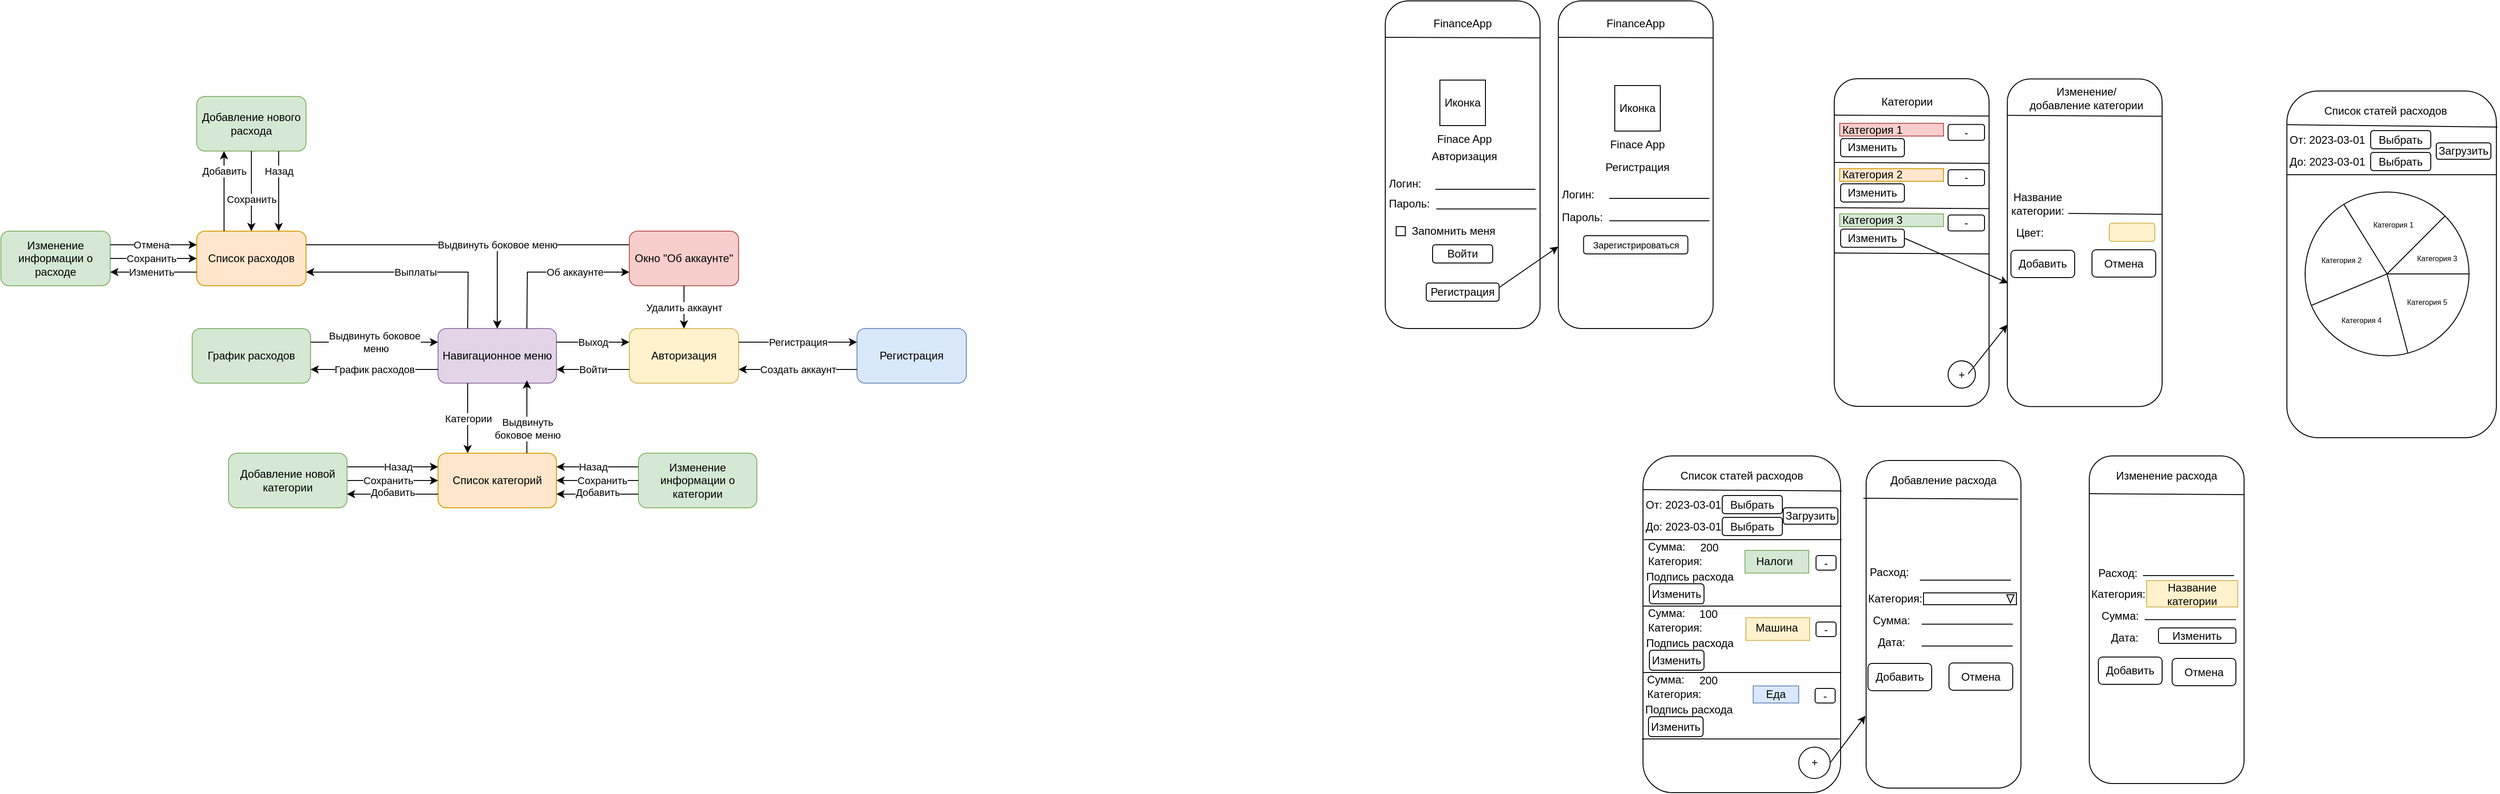 <mxfile version="21.0.6" type="device"><diagram name="Страница 1" id="N5bdf9bOgJ2A8Zkyyaok"><mxGraphModel dx="3960" dy="1127" grid="0" gridSize="10" guides="0" tooltips="1" connect="1" arrows="0" fold="1" page="0" pageScale="1" pageWidth="827" pageHeight="1169" math="0" shadow="0"><root><mxCell id="0"/><mxCell id="1" parent="0"/><mxCell id="ZaB7efcF3cq0IBLmpgs6-40" value="" style="endArrow=classic;html=1;rounded=0;exitX=0;exitY=0.25;exitDx=0;exitDy=0;entryX=0.5;entryY=0;entryDx=0;entryDy=0;" edge="1" parent="1" source="ZaB7efcF3cq0IBLmpgs6-37" target="ZaB7efcF3cq0IBLmpgs6-6"><mxGeometry x="-0.404" y="-1" width="50" height="50" relative="1" as="geometry"><mxPoint x="-1355" y="318" as="sourcePoint"/><mxPoint x="-1145" y="410" as="targetPoint"/><Array as="points"><mxPoint x="-1155" y="308"/></Array><mxPoint as="offset"/></mxGeometry></mxCell><mxCell id="gURE2mWZEyqp47Jh8NUl-1" value="" style="rounded=1;whiteSpace=wrap;html=1;" parent="1" vertex="1"><mxGeometry x="103" y="540" width="217" height="370" as="geometry"/></mxCell><mxCell id="gURE2mWZEyqp47Jh8NUl-40" value="" style="rounded=0;whiteSpace=wrap;html=1;fillColor=#fff2cc;strokeColor=#d6b656;" parent="1" vertex="1"><mxGeometry x="216" y="717.75" width="70" height="25" as="geometry"/></mxCell><mxCell id="gURE2mWZEyqp47Jh8NUl-19" value="" style="rounded=0;whiteSpace=wrap;html=1;fillColor=#d5e8d4;strokeColor=#82b366;" parent="1" vertex="1"><mxGeometry x="215" y="643.75" width="70" height="25" as="geometry"/></mxCell><mxCell id="RYYy67QemF9kEV3QlnQ8-1" value="" style="rounded=1;whiteSpace=wrap;html=1;" parent="1" vertex="1"><mxGeometry x="313" y="125.5" width="170" height="360" as="geometry"/></mxCell><mxCell id="RYYy67QemF9kEV3QlnQ8-12" value="" style="rounded=0;whiteSpace=wrap;html=1;fillColor=#f8cecc;strokeColor=#b85450;" parent="1" vertex="1"><mxGeometry x="319" y="174.5" width="114" height="14" as="geometry"/></mxCell><mxCell id="t5TqKyI0x6EcuGY_vw2v-1" value="" style="rounded=1;whiteSpace=wrap;html=1;" parent="1" vertex="1"><mxGeometry x="-180" y="40" width="170" height="360" as="geometry"/></mxCell><mxCell id="t5TqKyI0x6EcuGY_vw2v-2" value="" style="endArrow=none;html=1;rounded=0;exitX=1.001;exitY=0.113;exitDx=0;exitDy=0;exitPerimeter=0;" parent="1" source="t5TqKyI0x6EcuGY_vw2v-1" edge="1"><mxGeometry width="50" height="50" relative="1" as="geometry"><mxPoint x="-70" y="80" as="sourcePoint"/><mxPoint x="-180" y="80" as="targetPoint"/></mxGeometry></mxCell><mxCell id="t5TqKyI0x6EcuGY_vw2v-3" value="FinanceApp" style="text;html=1;strokeColor=none;fillColor=none;align=center;verticalAlign=middle;whiteSpace=wrap;rounded=0;" parent="1" vertex="1"><mxGeometry x="-125" y="50" width="60" height="30" as="geometry"/></mxCell><mxCell id="t5TqKyI0x6EcuGY_vw2v-4" value="" style="rounded=0;whiteSpace=wrap;html=1;" parent="1" vertex="1"><mxGeometry x="-120" y="127" width="50" height="50" as="geometry"/></mxCell><mxCell id="t5TqKyI0x6EcuGY_vw2v-5" value="Finace App" style="text;html=1;strokeColor=none;fillColor=none;align=center;verticalAlign=middle;whiteSpace=wrap;rounded=0;" parent="1" vertex="1"><mxGeometry x="-138" y="177" width="90" height="30" as="geometry"/></mxCell><mxCell id="t5TqKyI0x6EcuGY_vw2v-6" value="Авторизация" style="text;html=1;strokeColor=none;fillColor=none;align=center;verticalAlign=middle;whiteSpace=wrap;rounded=0;" parent="1" vertex="1"><mxGeometry x="-138" y="196" width="90" height="30" as="geometry"/></mxCell><mxCell id="t5TqKyI0x6EcuGY_vw2v-7" value="Логин:" style="text;html=1;strokeColor=none;fillColor=none;align=left;verticalAlign=middle;whiteSpace=wrap;rounded=0;" parent="1" vertex="1"><mxGeometry x="-178" y="226" width="60" height="30" as="geometry"/></mxCell><mxCell id="t5TqKyI0x6EcuGY_vw2v-8" value="Пароль:" style="text;html=1;strokeColor=none;fillColor=none;align=left;verticalAlign=middle;whiteSpace=wrap;rounded=0;" parent="1" vertex="1"><mxGeometry x="-178" y="248" width="60" height="30" as="geometry"/></mxCell><mxCell id="t5TqKyI0x6EcuGY_vw2v-9" value="" style="endArrow=none;html=1;rounded=0;" parent="1" edge="1"><mxGeometry width="50" height="50" relative="1" as="geometry"><mxPoint x="-124" y="268.66" as="sourcePoint"/><mxPoint x="-14" y="268.66" as="targetPoint"/></mxGeometry></mxCell><mxCell id="t5TqKyI0x6EcuGY_vw2v-10" value="" style="endArrow=none;html=1;rounded=0;" parent="1" edge="1"><mxGeometry width="50" height="50" relative="1" as="geometry"><mxPoint x="-125" y="247" as="sourcePoint"/><mxPoint x="-15" y="247" as="targetPoint"/></mxGeometry></mxCell><mxCell id="t5TqKyI0x6EcuGY_vw2v-11" value="" style="rounded=0;whiteSpace=wrap;html=1;" parent="1" vertex="1"><mxGeometry x="-168" y="288" width="10" height="10" as="geometry"/></mxCell><mxCell id="t5TqKyI0x6EcuGY_vw2v-12" value="Запомнить меня" style="text;html=1;align=center;verticalAlign=middle;whiteSpace=wrap;rounded=0;" parent="1" vertex="1"><mxGeometry x="-160" y="278" width="110" height="30" as="geometry"/></mxCell><mxCell id="t5TqKyI0x6EcuGY_vw2v-13" value="Войти" style="rounded=1;whiteSpace=wrap;html=1;" parent="1" vertex="1"><mxGeometry x="-128" y="308" width="66" height="20" as="geometry"/></mxCell><mxCell id="t5TqKyI0x6EcuGY_vw2v-14" value="Регистрация" style="rounded=1;whiteSpace=wrap;html=1;" parent="1" vertex="1"><mxGeometry x="-135" y="350" width="80" height="20" as="geometry"/></mxCell><mxCell id="t5TqKyI0x6EcuGY_vw2v-15" value="" style="rounded=1;whiteSpace=wrap;html=1;" parent="1" vertex="1"><mxGeometry x="10" y="40" width="170" height="360" as="geometry"/></mxCell><mxCell id="t5TqKyI0x6EcuGY_vw2v-16" value="" style="endArrow=none;html=1;rounded=0;exitX=1.001;exitY=0.113;exitDx=0;exitDy=0;exitPerimeter=0;" parent="1" source="t5TqKyI0x6EcuGY_vw2v-15" edge="1"><mxGeometry width="50" height="50" relative="1" as="geometry"><mxPoint x="120" y="80" as="sourcePoint"/><mxPoint x="10" y="80" as="targetPoint"/></mxGeometry></mxCell><mxCell id="t5TqKyI0x6EcuGY_vw2v-17" value="FinanceApp" style="text;html=1;strokeColor=none;fillColor=none;align=center;verticalAlign=middle;whiteSpace=wrap;rounded=0;" parent="1" vertex="1"><mxGeometry x="65" y="50" width="60" height="30" as="geometry"/></mxCell><mxCell id="t5TqKyI0x6EcuGY_vw2v-18" value="" style="rounded=0;whiteSpace=wrap;html=1;" parent="1" vertex="1"><mxGeometry x="72" y="133" width="50" height="50" as="geometry"/></mxCell><mxCell id="t5TqKyI0x6EcuGY_vw2v-19" value="Finace App" style="text;html=1;strokeColor=none;fillColor=none;align=center;verticalAlign=middle;whiteSpace=wrap;rounded=0;" parent="1" vertex="1"><mxGeometry x="52" y="183" width="90" height="30" as="geometry"/></mxCell><mxCell id="t5TqKyI0x6EcuGY_vw2v-20" value="Регистрация" style="text;html=1;strokeColor=none;fillColor=none;align=center;verticalAlign=middle;whiteSpace=wrap;rounded=0;" parent="1" vertex="1"><mxGeometry x="52" y="208" width="90" height="30" as="geometry"/></mxCell><mxCell id="t5TqKyI0x6EcuGY_vw2v-21" value="Логин:" style="text;html=1;strokeColor=none;fillColor=none;align=left;verticalAlign=middle;whiteSpace=wrap;rounded=0;" parent="1" vertex="1"><mxGeometry x="12" y="238" width="60" height="30" as="geometry"/></mxCell><mxCell id="t5TqKyI0x6EcuGY_vw2v-22" value="Пароль:" style="text;html=1;strokeColor=none;fillColor=none;align=left;verticalAlign=middle;whiteSpace=wrap;rounded=0;" parent="1" vertex="1"><mxGeometry x="12" y="263" width="60" height="30" as="geometry"/></mxCell><mxCell id="t5TqKyI0x6EcuGY_vw2v-23" value="" style="endArrow=none;html=1;rounded=0;" parent="1" edge="1"><mxGeometry width="50" height="50" relative="1" as="geometry"><mxPoint x="66" y="281.66" as="sourcePoint"/><mxPoint x="176" y="281.66" as="targetPoint"/></mxGeometry></mxCell><mxCell id="t5TqKyI0x6EcuGY_vw2v-24" value="" style="endArrow=none;html=1;rounded=0;" parent="1" edge="1"><mxGeometry width="50" height="50" relative="1" as="geometry"><mxPoint x="66" y="257" as="sourcePoint"/><mxPoint x="176" y="257" as="targetPoint"/></mxGeometry></mxCell><mxCell id="t5TqKyI0x6EcuGY_vw2v-27" value="&lt;font style=&quot;font-size: 10px;&quot;&gt;Зарегистрироваться&lt;/font&gt;" style="rounded=1;whiteSpace=wrap;html=1;" parent="1" vertex="1"><mxGeometry x="37.75" y="298" width="114.5" height="20" as="geometry"/></mxCell><mxCell id="RYYy67QemF9kEV3QlnQ8-2" value="" style="endArrow=none;html=1;rounded=0;exitX=1.001;exitY=0.113;exitDx=0;exitDy=0;exitPerimeter=0;" parent="1" edge="1"><mxGeometry width="50" height="50" relative="1" as="geometry"><mxPoint x="483" y="166.5" as="sourcePoint"/><mxPoint x="313" y="165.5" as="targetPoint"/></mxGeometry></mxCell><mxCell id="RYYy67QemF9kEV3QlnQ8-3" value="Категории" style="text;html=1;strokeColor=none;fillColor=none;align=center;verticalAlign=middle;whiteSpace=wrap;rounded=0;" parent="1" vertex="1"><mxGeometry x="363" y="135.5" width="60" height="30" as="geometry"/></mxCell><mxCell id="RYYy67QemF9kEV3QlnQ8-5" value="" style="endArrow=none;html=1;rounded=0;exitX=1.001;exitY=0.113;exitDx=0;exitDy=0;exitPerimeter=0;" parent="1" edge="1"><mxGeometry width="50" height="50" relative="1" as="geometry"><mxPoint x="483" y="218.5" as="sourcePoint"/><mxPoint x="313" y="217.5" as="targetPoint"/></mxGeometry></mxCell><mxCell id="RYYy67QemF9kEV3QlnQ8-9" value="Категория 1" style="text;html=1;strokeColor=none;fillColor=none;align=center;verticalAlign=middle;whiteSpace=wrap;rounded=0;" parent="1" vertex="1"><mxGeometry x="315" y="161.5" width="80" height="40" as="geometry"/></mxCell><mxCell id="RYYy67QemF9kEV3QlnQ8-10" value="-" style="rounded=1;whiteSpace=wrap;html=1;" parent="1" vertex="1"><mxGeometry x="438" y="175.75" width="40" height="17.5" as="geometry"/></mxCell><mxCell id="RYYy67QemF9kEV3QlnQ8-11" value="Изменить" style="rounded=1;whiteSpace=wrap;html=1;" parent="1" vertex="1"><mxGeometry x="320" y="191.25" width="70" height="20" as="geometry"/></mxCell><mxCell id="RYYy67QemF9kEV3QlnQ8-13" value="" style="rounded=0;whiteSpace=wrap;html=1;fillColor=#ffe6cc;strokeColor=#d79b00;" parent="1" vertex="1"><mxGeometry x="319" y="224.25" width="114" height="14" as="geometry"/></mxCell><mxCell id="RYYy67QemF9kEV3QlnQ8-14" value="" style="endArrow=none;html=1;rounded=0;exitX=1.001;exitY=0.113;exitDx=0;exitDy=0;exitPerimeter=0;" parent="1" edge="1"><mxGeometry width="50" height="50" relative="1" as="geometry"><mxPoint x="483" y="268.25" as="sourcePoint"/><mxPoint x="313" y="267.25" as="targetPoint"/></mxGeometry></mxCell><mxCell id="RYYy67QemF9kEV3QlnQ8-15" value="Категория 2" style="text;html=1;strokeColor=none;fillColor=none;align=center;verticalAlign=middle;whiteSpace=wrap;rounded=0;" parent="1" vertex="1"><mxGeometry x="315" y="211.25" width="80" height="40" as="geometry"/></mxCell><mxCell id="RYYy67QemF9kEV3QlnQ8-16" value="-" style="rounded=1;whiteSpace=wrap;html=1;" parent="1" vertex="1"><mxGeometry x="438" y="225.5" width="40" height="17.5" as="geometry"/></mxCell><mxCell id="RYYy67QemF9kEV3QlnQ8-17" value="Изменить" style="rounded=1;whiteSpace=wrap;html=1;" parent="1" vertex="1"><mxGeometry x="320" y="241" width="70" height="20" as="geometry"/></mxCell><mxCell id="RYYy67QemF9kEV3QlnQ8-18" value="" style="rounded=0;whiteSpace=wrap;html=1;fillColor=#d5e8d4;strokeColor=#82b366;" parent="1" vertex="1"><mxGeometry x="319" y="274" width="114" height="14" as="geometry"/></mxCell><mxCell id="RYYy67QemF9kEV3QlnQ8-19" value="" style="endArrow=none;html=1;rounded=0;exitX=1.001;exitY=0.113;exitDx=0;exitDy=0;exitPerimeter=0;" parent="1" edge="1"><mxGeometry width="50" height="50" relative="1" as="geometry"><mxPoint x="483" y="318" as="sourcePoint"/><mxPoint x="313" y="317" as="targetPoint"/></mxGeometry></mxCell><mxCell id="RYYy67QemF9kEV3QlnQ8-20" value="Категория 3" style="text;html=1;strokeColor=none;fillColor=none;align=center;verticalAlign=middle;whiteSpace=wrap;rounded=0;" parent="1" vertex="1"><mxGeometry x="315" y="261" width="80" height="40" as="geometry"/></mxCell><mxCell id="RYYy67QemF9kEV3QlnQ8-21" value="-" style="rounded=1;whiteSpace=wrap;html=1;" parent="1" vertex="1"><mxGeometry x="438" y="275.25" width="40" height="17.5" as="geometry"/></mxCell><mxCell id="RYYy67QemF9kEV3QlnQ8-22" value="Изменить" style="rounded=1;whiteSpace=wrap;html=1;" parent="1" vertex="1"><mxGeometry x="320" y="290.75" width="70" height="20" as="geometry"/></mxCell><mxCell id="RYYy67QemF9kEV3QlnQ8-23" value="+" style="ellipse;whiteSpace=wrap;html=1;aspect=fixed;" parent="1" vertex="1"><mxGeometry x="438" y="435.5" width="30" height="30" as="geometry"/></mxCell><mxCell id="RYYy67QemF9kEV3QlnQ8-24" value="" style="rounded=1;whiteSpace=wrap;html=1;" parent="1" vertex="1"><mxGeometry x="503" y="125.75" width="170" height="360" as="geometry"/></mxCell><mxCell id="RYYy67QemF9kEV3QlnQ8-25" value="Изменение/добавление категории" style="text;html=1;strokeColor=none;fillColor=none;align=center;verticalAlign=middle;whiteSpace=wrap;rounded=0;" parent="1" vertex="1"><mxGeometry x="525" y="131.75" width="130" height="30" as="geometry"/></mxCell><mxCell id="RYYy67QemF9kEV3QlnQ8-26" value="" style="endArrow=none;html=1;rounded=0;exitX=1.001;exitY=0.113;exitDx=0;exitDy=0;exitPerimeter=0;" parent="1" edge="1"><mxGeometry width="50" height="50" relative="1" as="geometry"><mxPoint x="673" y="166.75" as="sourcePoint"/><mxPoint x="503" y="165.75" as="targetPoint"/></mxGeometry></mxCell><mxCell id="RYYy67QemF9kEV3QlnQ8-27" value="Название категории:" style="text;html=1;strokeColor=none;fillColor=none;align=center;verticalAlign=middle;whiteSpace=wrap;rounded=0;" parent="1" vertex="1"><mxGeometry x="503" y="243.25" width="67" height="40.25" as="geometry"/></mxCell><mxCell id="RYYy67QemF9kEV3QlnQ8-28" value="" style="endArrow=none;html=1;rounded=0;entryX=1;entryY=0.75;entryDx=0;entryDy=0;" parent="1" target="RYYy67QemF9kEV3QlnQ8-27" edge="1"><mxGeometry width="50" height="50" relative="1" as="geometry"><mxPoint x="673" y="274.5" as="sourcePoint"/><mxPoint x="596" y="274.25" as="targetPoint"/></mxGeometry></mxCell><mxCell id="RYYy67QemF9kEV3QlnQ8-29" value="Цвет:" style="text;html=1;strokeColor=none;fillColor=none;align=center;verticalAlign=middle;whiteSpace=wrap;rounded=0;" parent="1" vertex="1"><mxGeometry x="498" y="279.5" width="60" height="30" as="geometry"/></mxCell><mxCell id="RYYy67QemF9kEV3QlnQ8-30" value="" style="rounded=1;whiteSpace=wrap;html=1;fillColor=#fff2cc;strokeColor=#d6b656;" parent="1" vertex="1"><mxGeometry x="615" y="284.25" width="50" height="20" as="geometry"/></mxCell><mxCell id="RYYy67QemF9kEV3QlnQ8-31" value="Добавить" style="rounded=1;whiteSpace=wrap;html=1;" parent="1" vertex="1"><mxGeometry x="507" y="314" width="70" height="30" as="geometry"/></mxCell><mxCell id="RYYy67QemF9kEV3QlnQ8-32" value="Отмена" style="rounded=1;whiteSpace=wrap;html=1;" parent="1" vertex="1"><mxGeometry x="596" y="313.5" width="70" height="30" as="geometry"/></mxCell><mxCell id="RYYy67QemF9kEV3QlnQ8-33" value="" style="rounded=1;whiteSpace=wrap;html=1;" parent="1" vertex="1"><mxGeometry x="348" y="545" width="170" height="360" as="geometry"/></mxCell><mxCell id="RYYy67QemF9kEV3QlnQ8-34" value="Добавление расхода" style="text;html=1;strokeColor=none;fillColor=none;align=center;verticalAlign=middle;whiteSpace=wrap;rounded=0;" parent="1" vertex="1"><mxGeometry x="368" y="552" width="130" height="30" as="geometry"/></mxCell><mxCell id="RYYy67QemF9kEV3QlnQ8-35" value="" style="endArrow=none;html=1;rounded=0;exitX=1.001;exitY=0.113;exitDx=0;exitDy=0;exitPerimeter=0;" parent="1" edge="1"><mxGeometry width="50" height="50" relative="1" as="geometry"><mxPoint x="515" y="587.5" as="sourcePoint"/><mxPoint x="345" y="586.5" as="targetPoint"/></mxGeometry></mxCell><mxCell id="RYYy67QemF9kEV3QlnQ8-36" value="Расход:" style="text;html=1;strokeColor=none;fillColor=none;align=center;verticalAlign=middle;whiteSpace=wrap;rounded=0;" parent="1" vertex="1"><mxGeometry x="340" y="659.5" width="67" height="17" as="geometry"/></mxCell><mxCell id="RYYy67QemF9kEV3QlnQ8-37" value="" style="endArrow=none;html=1;rounded=0;" parent="1" edge="1"><mxGeometry width="50" height="50" relative="1" as="geometry"><mxPoint x="507" y="676.5" as="sourcePoint"/><mxPoint x="407" y="676.5" as="targetPoint"/></mxGeometry></mxCell><mxCell id="RYYy67QemF9kEV3QlnQ8-38" value="Категория:" style="text;html=1;strokeColor=none;fillColor=none;align=center;verticalAlign=middle;whiteSpace=wrap;rounded=0;" parent="1" vertex="1"><mxGeometry x="349" y="688" width="62" height="17" as="geometry"/></mxCell><mxCell id="RYYy67QemF9kEV3QlnQ8-39" value="" style="rounded=0;whiteSpace=wrap;html=1;" parent="1" vertex="1"><mxGeometry x="411" y="690.5" width="102" height="13" as="geometry"/></mxCell><mxCell id="RYYy67QemF9kEV3QlnQ8-40" value="" style="triangle;whiteSpace=wrap;html=1;rotation=90;" parent="1" vertex="1"><mxGeometry x="502" y="693" width="9" height="8" as="geometry"/></mxCell><mxCell id="RYYy67QemF9kEV3QlnQ8-43" value="Сумма:" style="text;html=1;strokeColor=none;fillColor=none;align=center;verticalAlign=middle;whiteSpace=wrap;rounded=0;" parent="1" vertex="1"><mxGeometry x="345" y="712" width="62" height="17" as="geometry"/></mxCell><mxCell id="RYYy67QemF9kEV3QlnQ8-44" value="" style="endArrow=none;html=1;rounded=0;" parent="1" edge="1"><mxGeometry width="50" height="50" relative="1" as="geometry"><mxPoint x="509" y="724.86" as="sourcePoint"/><mxPoint x="409" y="724.86" as="targetPoint"/></mxGeometry></mxCell><mxCell id="RYYy67QemF9kEV3QlnQ8-45" value="Дата:" style="text;html=1;strokeColor=none;fillColor=none;align=center;verticalAlign=middle;whiteSpace=wrap;rounded=0;" parent="1" vertex="1"><mxGeometry x="345" y="736" width="62" height="17" as="geometry"/></mxCell><mxCell id="RYYy67QemF9kEV3QlnQ8-46" value="" style="endArrow=none;html=1;rounded=0;" parent="1" edge="1"><mxGeometry width="50" height="50" relative="1" as="geometry"><mxPoint x="509" y="748.86" as="sourcePoint"/><mxPoint x="409" y="748.86" as="targetPoint"/></mxGeometry></mxCell><mxCell id="RYYy67QemF9kEV3QlnQ8-47" value="Добавить" style="rounded=1;whiteSpace=wrap;html=1;" parent="1" vertex="1"><mxGeometry x="350" y="768" width="70" height="30" as="geometry"/></mxCell><mxCell id="RYYy67QemF9kEV3QlnQ8-48" value="Отмена" style="rounded=1;whiteSpace=wrap;html=1;" parent="1" vertex="1"><mxGeometry x="439" y="767.5" width="70" height="30" as="geometry"/></mxCell><mxCell id="0YT-ft4RdG8SIX97xq---1" value="Иконка" style="text;html=1;strokeColor=none;fillColor=none;align=center;verticalAlign=middle;whiteSpace=wrap;rounded=0;" parent="1" vertex="1"><mxGeometry x="-125" y="137" width="60" height="30" as="geometry"/></mxCell><mxCell id="0YT-ft4RdG8SIX97xq---2" value="Иконка" style="text;html=1;strokeColor=none;fillColor=none;align=center;verticalAlign=middle;whiteSpace=wrap;rounded=0;" parent="1" vertex="1"><mxGeometry x="67" y="143" width="60" height="30" as="geometry"/></mxCell><mxCell id="0YT-ft4RdG8SIX97xq---3" value="" style="endArrow=classic;html=1;rounded=0;entryX=0;entryY=0.75;entryDx=0;entryDy=0;exitX=1;exitY=0.25;exitDx=0;exitDy=0;" parent="1" source="t5TqKyI0x6EcuGY_vw2v-14" target="t5TqKyI0x6EcuGY_vw2v-15" edge="1"><mxGeometry width="50" height="50" relative="1" as="geometry"><mxPoint x="-80" y="370" as="sourcePoint"/><mxPoint x="-30" y="320" as="targetPoint"/></mxGeometry></mxCell><mxCell id="0YT-ft4RdG8SIX97xq---4" value="" style="endArrow=classic;html=1;rounded=0;entryX=0;entryY=0.75;entryDx=0;entryDy=0;" parent="1" target="RYYy67QemF9kEV3QlnQ8-24" edge="1"><mxGeometry width="50" height="50" relative="1" as="geometry"><mxPoint x="460" y="450" as="sourcePoint"/><mxPoint x="510" y="400" as="targetPoint"/></mxGeometry></mxCell><mxCell id="0YT-ft4RdG8SIX97xq---5" value="" style="endArrow=classic;html=1;rounded=0;entryX=0.005;entryY=0.623;entryDx=0;entryDy=0;entryPerimeter=0;exitX=1;exitY=0.5;exitDx=0;exitDy=0;" parent="1" source="RYYy67QemF9kEV3QlnQ8-22" target="RYYy67QemF9kEV3QlnQ8-24" edge="1"><mxGeometry width="50" height="50" relative="1" as="geometry"><mxPoint x="370" y="300" as="sourcePoint"/><mxPoint x="420" y="250" as="targetPoint"/></mxGeometry></mxCell><mxCell id="gURE2mWZEyqp47Jh8NUl-2" value="Список статей расходов" style="text;html=1;strokeColor=none;fillColor=none;align=center;verticalAlign=middle;whiteSpace=wrap;rounded=0;" parent="1" vertex="1"><mxGeometry x="138" y="547" width="147" height="30" as="geometry"/></mxCell><mxCell id="gURE2mWZEyqp47Jh8NUl-3" value="" style="endArrow=none;html=1;rounded=0;exitX=1.005;exitY=0.104;exitDx=0;exitDy=0;exitPerimeter=0;" parent="1" source="gURE2mWZEyqp47Jh8NUl-1" edge="1"><mxGeometry width="50" height="50" relative="1" as="geometry"><mxPoint x="273" y="578" as="sourcePoint"/><mxPoint x="103" y="577" as="targetPoint"/></mxGeometry></mxCell><mxCell id="gURE2mWZEyqp47Jh8NUl-4" value="+" style="ellipse;whiteSpace=wrap;html=1;aspect=fixed;" parent="1" vertex="1"><mxGeometry x="274" y="860" width="34.5" height="34.5" as="geometry"/></mxCell><mxCell id="gURE2mWZEyqp47Jh8NUl-5" value="От: 2023-03-01" style="text;html=1;strokeColor=none;fillColor=none;align=center;verticalAlign=middle;whiteSpace=wrap;rounded=0;" parent="1" vertex="1"><mxGeometry x="99" y="586" width="97" height="15" as="geometry"/></mxCell><mxCell id="gURE2mWZEyqp47Jh8NUl-6" value="До: 2023-03-01" style="text;html=1;strokeColor=none;fillColor=none;align=center;verticalAlign=middle;whiteSpace=wrap;rounded=0;" parent="1" vertex="1"><mxGeometry x="99" y="610" width="97" height="15" as="geometry"/></mxCell><mxCell id="gURE2mWZEyqp47Jh8NUl-7" value="Выбрать" style="rounded=1;whiteSpace=wrap;html=1;" parent="1" vertex="1"><mxGeometry x="190" y="583.5" width="66" height="20" as="geometry"/></mxCell><mxCell id="gURE2mWZEyqp47Jh8NUl-8" value="Выбрать" style="rounded=1;whiteSpace=wrap;html=1;" parent="1" vertex="1"><mxGeometry x="190" y="607.5" width="66" height="20" as="geometry"/></mxCell><mxCell id="gURE2mWZEyqp47Jh8NUl-9" value="Загрузить" style="rounded=1;whiteSpace=wrap;html=1;" parent="1" vertex="1"><mxGeometry x="257" y="597" width="60" height="18" as="geometry"/></mxCell><mxCell id="gURE2mWZEyqp47Jh8NUl-10" value="Сумма:" style="text;html=1;strokeColor=none;fillColor=none;align=center;verticalAlign=middle;whiteSpace=wrap;rounded=0;" parent="1" vertex="1"><mxGeometry x="99" y="624.5" width="60" height="30" as="geometry"/></mxCell><mxCell id="gURE2mWZEyqp47Jh8NUl-11" value="" style="endArrow=none;html=1;rounded=0;" parent="1" edge="1"><mxGeometry width="50" height="50" relative="1" as="geometry"><mxPoint x="104" y="632" as="sourcePoint"/><mxPoint x="321" y="632" as="targetPoint"/></mxGeometry></mxCell><mxCell id="gURE2mWZEyqp47Jh8NUl-13" value="" style="endArrow=none;html=1;rounded=0;" parent="1" edge="1"><mxGeometry width="50" height="50" relative="1" as="geometry"><mxPoint x="103" y="705" as="sourcePoint"/><mxPoint x="320" y="705" as="targetPoint"/></mxGeometry></mxCell><mxCell id="gURE2mWZEyqp47Jh8NUl-14" value="200" style="text;html=1;strokeColor=none;fillColor=none;align=center;verticalAlign=middle;whiteSpace=wrap;rounded=0;" parent="1" vertex="1"><mxGeometry x="146.25" y="629.5" width="60" height="23.5" as="geometry"/></mxCell><mxCell id="gURE2mWZEyqp47Jh8NUl-15" value="Категория:&amp;nbsp;" style="text;html=1;strokeColor=none;fillColor=none;align=center;verticalAlign=middle;whiteSpace=wrap;rounded=0;" parent="1" vertex="1"><mxGeometry x="104" y="647" width="72" height="18.5" as="geometry"/></mxCell><mxCell id="gURE2mWZEyqp47Jh8NUl-16" value="-" style="rounded=1;whiteSpace=wrap;html=1;" parent="1" vertex="1"><mxGeometry x="293" y="649.5" width="22" height="16" as="geometry"/></mxCell><mxCell id="gURE2mWZEyqp47Jh8NUl-17" value="Налоги" style="text;html=1;strokeColor=none;fillColor=none;align=center;verticalAlign=middle;whiteSpace=wrap;rounded=0;" parent="1" vertex="1"><mxGeometry x="225" y="646.75" width="45" height="18.75" as="geometry"/></mxCell><mxCell id="gURE2mWZEyqp47Jh8NUl-20" value="Подпись расхода" style="text;html=1;strokeColor=none;fillColor=none;align=center;verticalAlign=middle;whiteSpace=wrap;rounded=0;" parent="1" vertex="1"><mxGeometry x="101" y="658" width="107" height="30" as="geometry"/></mxCell><mxCell id="gURE2mWZEyqp47Jh8NUl-21" value="Изменить" style="rounded=1;whiteSpace=wrap;html=1;" parent="1" vertex="1"><mxGeometry x="110" y="680.5" width="60" height="22" as="geometry"/></mxCell><mxCell id="gURE2mWZEyqp47Jh8NUl-22" value="Сумма:" style="text;html=1;strokeColor=none;fillColor=none;align=center;verticalAlign=middle;whiteSpace=wrap;rounded=0;" parent="1" vertex="1"><mxGeometry x="99" y="697.5" width="60" height="30" as="geometry"/></mxCell><mxCell id="gURE2mWZEyqp47Jh8NUl-23" value="" style="endArrow=none;html=1;rounded=0;" parent="1" edge="1"><mxGeometry width="50" height="50" relative="1" as="geometry"><mxPoint x="104" y="705" as="sourcePoint"/><mxPoint x="321" y="705" as="targetPoint"/></mxGeometry></mxCell><mxCell id="gURE2mWZEyqp47Jh8NUl-24" value="" style="endArrow=none;html=1;rounded=0;" parent="1" edge="1"><mxGeometry width="50" height="50" relative="1" as="geometry"><mxPoint x="103" y="778" as="sourcePoint"/><mxPoint x="320" y="778" as="targetPoint"/></mxGeometry></mxCell><mxCell id="gURE2mWZEyqp47Jh8NUl-25" value="100" style="text;html=1;strokeColor=none;fillColor=none;align=center;verticalAlign=middle;whiteSpace=wrap;rounded=0;" parent="1" vertex="1"><mxGeometry x="145.25" y="702.5" width="60" height="23.5" as="geometry"/></mxCell><mxCell id="gURE2mWZEyqp47Jh8NUl-26" value="Категория:&amp;nbsp;" style="text;html=1;strokeColor=none;fillColor=none;align=center;verticalAlign=middle;whiteSpace=wrap;rounded=0;" parent="1" vertex="1"><mxGeometry x="104" y="720" width="72" height="18.5" as="geometry"/></mxCell><mxCell id="gURE2mWZEyqp47Jh8NUl-27" value="-" style="rounded=1;whiteSpace=wrap;html=1;" parent="1" vertex="1"><mxGeometry x="293" y="722.5" width="22" height="16" as="geometry"/></mxCell><mxCell id="gURE2mWZEyqp47Jh8NUl-28" value="Машина" style="text;html=1;strokeColor=none;fillColor=none;align=center;verticalAlign=middle;whiteSpace=wrap;rounded=0;" parent="1" vertex="1"><mxGeometry x="225" y="719.75" width="50" height="18.75" as="geometry"/></mxCell><mxCell id="gURE2mWZEyqp47Jh8NUl-29" value="Подпись расхода" style="text;html=1;strokeColor=none;fillColor=none;align=center;verticalAlign=middle;whiteSpace=wrap;rounded=0;" parent="1" vertex="1"><mxGeometry x="101" y="731" width="107" height="30" as="geometry"/></mxCell><mxCell id="gURE2mWZEyqp47Jh8NUl-30" value="Изменить" style="rounded=1;whiteSpace=wrap;html=1;" parent="1" vertex="1"><mxGeometry x="110" y="753.5" width="60" height="22" as="geometry"/></mxCell><mxCell id="gURE2mWZEyqp47Jh8NUl-31" value="Сумма:" style="text;html=1;strokeColor=none;fillColor=none;align=center;verticalAlign=middle;whiteSpace=wrap;rounded=0;" parent="1" vertex="1"><mxGeometry x="98" y="770.5" width="60" height="30" as="geometry"/></mxCell><mxCell id="gURE2mWZEyqp47Jh8NUl-32" value="" style="endArrow=none;html=1;rounded=0;" parent="1" edge="1"><mxGeometry width="50" height="50" relative="1" as="geometry"><mxPoint x="103" y="778" as="sourcePoint"/><mxPoint x="320" y="778" as="targetPoint"/></mxGeometry></mxCell><mxCell id="gURE2mWZEyqp47Jh8NUl-33" value="" style="endArrow=none;html=1;rounded=0;" parent="1" edge="1"><mxGeometry width="50" height="50" relative="1" as="geometry"><mxPoint x="102" y="851" as="sourcePoint"/><mxPoint x="319" y="851" as="targetPoint"/></mxGeometry></mxCell><mxCell id="gURE2mWZEyqp47Jh8NUl-34" value="200" style="text;html=1;strokeColor=none;fillColor=none;align=center;verticalAlign=middle;whiteSpace=wrap;rounded=0;" parent="1" vertex="1"><mxGeometry x="145.25" y="775.5" width="60" height="23.5" as="geometry"/></mxCell><mxCell id="gURE2mWZEyqp47Jh8NUl-35" value="Категория:&amp;nbsp;" style="text;html=1;strokeColor=none;fillColor=none;align=center;verticalAlign=middle;whiteSpace=wrap;rounded=0;" parent="1" vertex="1"><mxGeometry x="103" y="793" width="72" height="18.5" as="geometry"/></mxCell><mxCell id="gURE2mWZEyqp47Jh8NUl-36" value="-" style="rounded=1;whiteSpace=wrap;html=1;" parent="1" vertex="1"><mxGeometry x="292" y="795.5" width="22" height="16" as="geometry"/></mxCell><mxCell id="gURE2mWZEyqp47Jh8NUl-37" value="Еда" style="text;html=1;strokeColor=#6c8ebf;fillColor=#dae8fc;align=center;verticalAlign=middle;whiteSpace=wrap;rounded=0;" parent="1" vertex="1"><mxGeometry x="224" y="792.75" width="50" height="18.75" as="geometry"/></mxCell><mxCell id="gURE2mWZEyqp47Jh8NUl-38" value="Подпись расхода" style="text;html=1;strokeColor=none;fillColor=none;align=center;verticalAlign=middle;whiteSpace=wrap;rounded=0;" parent="1" vertex="1"><mxGeometry x="100" y="804" width="107" height="30" as="geometry"/></mxCell><mxCell id="gURE2mWZEyqp47Jh8NUl-39" value="Изменить" style="rounded=1;whiteSpace=wrap;html=1;" parent="1" vertex="1"><mxGeometry x="109" y="826.5" width="60" height="22" as="geometry"/></mxCell><mxCell id="gURE2mWZEyqp47Jh8NUl-41" value="" style="endArrow=classic;html=1;rounded=0;entryX=-0.004;entryY=0.779;entryDx=0;entryDy=0;entryPerimeter=0;exitX=1;exitY=0.5;exitDx=0;exitDy=0;" parent="1" source="gURE2mWZEyqp47Jh8NUl-4" target="RYYy67QemF9kEV3QlnQ8-33" edge="1"><mxGeometry width="50" height="50" relative="1" as="geometry"><mxPoint x="300" y="890" as="sourcePoint"/><mxPoint x="350" y="840" as="targetPoint"/></mxGeometry></mxCell><mxCell id="gURE2mWZEyqp47Jh8NUl-70" value="" style="rounded=1;whiteSpace=wrap;html=1;" parent="1" vertex="1"><mxGeometry x="593" y="540" width="170" height="360" as="geometry"/></mxCell><mxCell id="gURE2mWZEyqp47Jh8NUl-71" value="Изменение расхода" style="text;html=1;strokeColor=none;fillColor=none;align=center;verticalAlign=middle;whiteSpace=wrap;rounded=0;" parent="1" vertex="1"><mxGeometry x="613" y="547" width="130" height="30" as="geometry"/></mxCell><mxCell id="gURE2mWZEyqp47Jh8NUl-72" value="" style="endArrow=none;html=1;rounded=0;exitX=1.001;exitY=0.113;exitDx=0;exitDy=0;exitPerimeter=0;" parent="1" edge="1"><mxGeometry width="50" height="50" relative="1" as="geometry"><mxPoint x="763" y="582.5" as="sourcePoint"/><mxPoint x="593" y="581.5" as="targetPoint"/></mxGeometry></mxCell><mxCell id="gURE2mWZEyqp47Jh8NUl-73" value="" style="endArrow=none;html=1;rounded=0;" parent="1" edge="1"><mxGeometry width="50" height="50" relative="1" as="geometry"><mxPoint x="752" y="671.5" as="sourcePoint"/><mxPoint x="652" y="671.5" as="targetPoint"/></mxGeometry></mxCell><mxCell id="gURE2mWZEyqp47Jh8NUl-74" value="Категория:" style="text;html=1;strokeColor=none;fillColor=none;align=center;verticalAlign=middle;whiteSpace=wrap;rounded=0;" parent="1" vertex="1"><mxGeometry x="594" y="683" width="62" height="17" as="geometry"/></mxCell><mxCell id="gURE2mWZEyqp47Jh8NUl-77" value="Сумма:" style="text;html=1;strokeColor=none;fillColor=none;align=center;verticalAlign=middle;whiteSpace=wrap;rounded=0;" parent="1" vertex="1"><mxGeometry x="596" y="707" width="62" height="17" as="geometry"/></mxCell><mxCell id="gURE2mWZEyqp47Jh8NUl-78" value="" style="endArrow=none;html=1;rounded=0;" parent="1" edge="1"><mxGeometry width="50" height="50" relative="1" as="geometry"><mxPoint x="754" y="719.86" as="sourcePoint"/><mxPoint x="654" y="719.86" as="targetPoint"/></mxGeometry></mxCell><mxCell id="gURE2mWZEyqp47Jh8NUl-79" value="Дата:" style="text;html=1;strokeColor=none;fillColor=none;align=center;verticalAlign=middle;whiteSpace=wrap;rounded=0;" parent="1" vertex="1"><mxGeometry x="601" y="731" width="62" height="17" as="geometry"/></mxCell><mxCell id="gURE2mWZEyqp47Jh8NUl-81" value="Изменить" style="rounded=1;whiteSpace=wrap;html=1;" parent="1" vertex="1"><mxGeometry x="669" y="729" width="85" height="17" as="geometry"/></mxCell><mxCell id="gURE2mWZEyqp47Jh8NUl-82" value="Отмена" style="rounded=1;whiteSpace=wrap;html=1;" parent="1" vertex="1"><mxGeometry x="684" y="762.5" width="70" height="30" as="geometry"/></mxCell><mxCell id="gURE2mWZEyqp47Jh8NUl-84" value="Название категории" style="rounded=0;whiteSpace=wrap;html=1;fillColor=#fff2cc;strokeColor=#d6b656;" parent="1" vertex="1"><mxGeometry x="656" y="677" width="100" height="29" as="geometry"/></mxCell><mxCell id="gURE2mWZEyqp47Jh8NUl-86" value="Добавить" style="rounded=1;whiteSpace=wrap;html=1;" parent="1" vertex="1"><mxGeometry x="603" y="761" width="70" height="30" as="geometry"/></mxCell><mxCell id="gURE2mWZEyqp47Jh8NUl-87" value="Расход:" style="text;html=1;strokeColor=none;fillColor=none;align=center;verticalAlign=middle;whiteSpace=wrap;rounded=0;" parent="1" vertex="1"><mxGeometry x="591" y="660" width="67" height="17" as="geometry"/></mxCell><mxCell id="ZaB7efcF3cq0IBLmpgs6-1" value="Авторизация" style="rounded=1;whiteSpace=wrap;html=1;fillColor=#fff2cc;strokeColor=#d6b656;" vertex="1" parent="1"><mxGeometry x="-1010" y="400" width="120" height="60" as="geometry"/></mxCell><mxCell id="ZaB7efcF3cq0IBLmpgs6-2" value="Регистрация" style="rounded=1;whiteSpace=wrap;html=1;fillColor=#dae8fc;strokeColor=#6c8ebf;" vertex="1" parent="1"><mxGeometry x="-760" y="400" width="120" height="60" as="geometry"/></mxCell><mxCell id="ZaB7efcF3cq0IBLmpgs6-4" value="Создать аккаунт" style="endArrow=classic;html=1;rounded=0;entryX=1;entryY=0.75;entryDx=0;entryDy=0;exitX=0;exitY=0.75;exitDx=0;exitDy=0;" edge="1" parent="1" source="ZaB7efcF3cq0IBLmpgs6-2" target="ZaB7efcF3cq0IBLmpgs6-1"><mxGeometry width="50" height="50" relative="1" as="geometry"><mxPoint x="-770" y="560" as="sourcePoint"/><mxPoint x="-720" y="510" as="targetPoint"/></mxGeometry></mxCell><mxCell id="ZaB7efcF3cq0IBLmpgs6-5" value="Регистрация" style="endArrow=classic;html=1;rounded=0;entryX=0;entryY=0.25;entryDx=0;entryDy=0;exitX=1;exitY=0.25;exitDx=0;exitDy=0;" edge="1" parent="1" source="ZaB7efcF3cq0IBLmpgs6-1" target="ZaB7efcF3cq0IBLmpgs6-2"><mxGeometry width="50" height="50" relative="1" as="geometry"><mxPoint x="-990" y="560" as="sourcePoint"/><mxPoint x="-940" y="510" as="targetPoint"/></mxGeometry></mxCell><mxCell id="ZaB7efcF3cq0IBLmpgs6-6" value="Навигационное меню" style="rounded=1;whiteSpace=wrap;html=1;fillColor=#e1d5e7;strokeColor=#9673a6;" vertex="1" parent="1"><mxGeometry x="-1220" y="400" width="130" height="60" as="geometry"/></mxCell><mxCell id="ZaB7efcF3cq0IBLmpgs6-7" value="Войти" style="endArrow=classic;html=1;rounded=0;entryX=1;entryY=0.75;entryDx=0;entryDy=0;exitX=0;exitY=0.75;exitDx=0;exitDy=0;" edge="1" parent="1" source="ZaB7efcF3cq0IBLmpgs6-1" target="ZaB7efcF3cq0IBLmpgs6-6"><mxGeometry width="50" height="50" relative="1" as="geometry"><mxPoint x="-1140" y="570" as="sourcePoint"/><mxPoint x="-1090" y="520" as="targetPoint"/></mxGeometry></mxCell><mxCell id="ZaB7efcF3cq0IBLmpgs6-8" value="Список расходов" style="rounded=1;whiteSpace=wrap;html=1;fillColor=#ffe6cc;strokeColor=#d79b00;" vertex="1" parent="1"><mxGeometry x="-1485" y="293" width="120" height="60" as="geometry"/></mxCell><mxCell id="ZaB7efcF3cq0IBLmpgs6-11" value="Категории" style="endArrow=classic;html=1;rounded=0;exitX=0.25;exitY=1;exitDx=0;exitDy=0;entryX=0.25;entryY=0;entryDx=0;entryDy=0;" edge="1" parent="1" source="ZaB7efcF3cq0IBLmpgs6-6" target="ZaB7efcF3cq0IBLmpgs6-12"><mxGeometry width="50" height="50" relative="1" as="geometry"><mxPoint x="-1330" y="570" as="sourcePoint"/><mxPoint x="-1188" y="517" as="targetPoint"/></mxGeometry></mxCell><mxCell id="ZaB7efcF3cq0IBLmpgs6-12" value="Список категорий" style="rounded=1;whiteSpace=wrap;html=1;fillColor=#ffe6cc;strokeColor=#d79b00;" vertex="1" parent="1"><mxGeometry x="-1220" y="537" width="130" height="60" as="geometry"/></mxCell><mxCell id="ZaB7efcF3cq0IBLmpgs6-13" value="Выход" style="endArrow=classic;html=1;rounded=0;exitX=1;exitY=0.25;exitDx=0;exitDy=0;entryX=0;entryY=0.25;entryDx=0;entryDy=0;" edge="1" parent="1" source="ZaB7efcF3cq0IBLmpgs6-6" target="ZaB7efcF3cq0IBLmpgs6-1"><mxGeometry width="50" height="50" relative="1" as="geometry"><mxPoint x="-880" y="640" as="sourcePoint"/><mxPoint x="-830" y="590" as="targetPoint"/></mxGeometry></mxCell><mxCell id="ZaB7efcF3cq0IBLmpgs6-14" value="Выдвинуть&lt;br&gt;боковое меню" style="endArrow=classic;html=1;rounded=0;entryX=0.75;entryY=1;entryDx=0;entryDy=0;exitX=0.75;exitY=0;exitDx=0;exitDy=0;" edge="1" parent="1" source="ZaB7efcF3cq0IBLmpgs6-12"><mxGeometry x="-0.325" width="50" height="50" relative="1" as="geometry"><mxPoint x="-1122.5" y="534" as="sourcePoint"/><mxPoint x="-1122.5" y="457" as="targetPoint"/><mxPoint as="offset"/></mxGeometry></mxCell><mxCell id="ZaB7efcF3cq0IBLmpgs6-15" value="График расходов" style="rounded=1;whiteSpace=wrap;html=1;fillColor=#d5e8d4;strokeColor=#82b366;" vertex="1" parent="1"><mxGeometry x="-1490" y="400" width="130" height="60" as="geometry"/></mxCell><mxCell id="ZaB7efcF3cq0IBLmpgs6-16" value="График расходов" style="endArrow=classic;html=1;rounded=0;exitX=0;exitY=0.75;exitDx=0;exitDy=0;entryX=1;entryY=0.75;entryDx=0;entryDy=0;" edge="1" parent="1" source="ZaB7efcF3cq0IBLmpgs6-6" target="ZaB7efcF3cq0IBLmpgs6-15"><mxGeometry width="50" height="50" relative="1" as="geometry"><mxPoint x="-1177" y="470" as="sourcePoint"/><mxPoint x="-1177" y="547" as="targetPoint"/></mxGeometry></mxCell><mxCell id="ZaB7efcF3cq0IBLmpgs6-17" value="Выдвинуть боковое&lt;br&gt;&amp;nbsp;меню" style="endArrow=classic;html=1;rounded=0;entryX=0;entryY=0.25;entryDx=0;entryDy=0;exitX=1;exitY=0.25;exitDx=0;exitDy=0;" edge="1" parent="1" source="ZaB7efcF3cq0IBLmpgs6-15" target="ZaB7efcF3cq0IBLmpgs6-6"><mxGeometry width="50" height="50" relative="1" as="geometry"><mxPoint x="-1112" y="547" as="sourcePoint"/><mxPoint x="-1112.5" y="467" as="targetPoint"/><mxPoint as="offset"/></mxGeometry></mxCell><mxCell id="ZaB7efcF3cq0IBLmpgs6-18" value="Выплаты" style="endArrow=classic;html=1;rounded=0;entryX=1;entryY=0.75;entryDx=0;entryDy=0;exitX=0.25;exitY=0;exitDx=0;exitDy=0;" edge="1" parent="1" source="ZaB7efcF3cq0IBLmpgs6-6" target="ZaB7efcF3cq0IBLmpgs6-8"><mxGeometry width="50" height="50" relative="1" as="geometry"><mxPoint x="-1190" y="360" as="sourcePoint"/><mxPoint x="-1140" y="310" as="targetPoint"/><Array as="points"><mxPoint x="-1187" y="338"/></Array></mxGeometry></mxCell><mxCell id="ZaB7efcF3cq0IBLmpgs6-19" value="Добавление нового&lt;br&gt;расхода" style="rounded=1;whiteSpace=wrap;html=1;fillColor=#d5e8d4;strokeColor=#82b366;" vertex="1" parent="1"><mxGeometry x="-1485" y="145" width="120" height="60" as="geometry"/></mxCell><mxCell id="ZaB7efcF3cq0IBLmpgs6-20" value="Добавить" style="endArrow=classic;html=1;rounded=0;entryX=0.25;entryY=1;entryDx=0;entryDy=0;exitX=0.25;exitY=0;exitDx=0;exitDy=0;" edge="1" parent="1" source="ZaB7efcF3cq0IBLmpgs6-8" target="ZaB7efcF3cq0IBLmpgs6-19"><mxGeometry x="0.502" width="50" height="50" relative="1" as="geometry"><mxPoint x="-1460" y="290" as="sourcePoint"/><mxPoint x="-1410" y="240" as="targetPoint"/><mxPoint as="offset"/></mxGeometry></mxCell><mxCell id="ZaB7efcF3cq0IBLmpgs6-21" value="Сохранить" style="endArrow=classic;html=1;rounded=0;exitX=0.5;exitY=1;exitDx=0;exitDy=0;entryX=0.5;entryY=0;entryDx=0;entryDy=0;" edge="1" parent="1" source="ZaB7efcF3cq0IBLmpgs6-19" target="ZaB7efcF3cq0IBLmpgs6-8"><mxGeometry x="0.197" width="50" height="50" relative="1" as="geometry"><mxPoint x="-1340" y="300" as="sourcePoint"/><mxPoint x="-1290" y="250" as="targetPoint"/><mxPoint as="offset"/></mxGeometry></mxCell><mxCell id="ZaB7efcF3cq0IBLmpgs6-22" value="Назад" style="endArrow=classic;html=1;rounded=0;exitX=0.75;exitY=1;exitDx=0;exitDy=0;entryX=0.75;entryY=0;entryDx=0;entryDy=0;" edge="1" parent="1" source="ZaB7efcF3cq0IBLmpgs6-19" target="ZaB7efcF3cq0IBLmpgs6-8"><mxGeometry x="-0.502" width="50" height="50" relative="1" as="geometry"><mxPoint x="-1415" y="246" as="sourcePoint"/><mxPoint x="-1415" y="303" as="targetPoint"/><mxPoint as="offset"/></mxGeometry></mxCell><mxCell id="ZaB7efcF3cq0IBLmpgs6-23" value="Изменение информации о расходе" style="rounded=1;whiteSpace=wrap;html=1;fillColor=#d5e8d4;strokeColor=#82b366;" vertex="1" parent="1"><mxGeometry x="-1700" y="293" width="120" height="60" as="geometry"/></mxCell><mxCell id="ZaB7efcF3cq0IBLmpgs6-24" value="Изменить" style="endArrow=classic;html=1;rounded=0;entryX=1;entryY=0.75;entryDx=0;entryDy=0;exitX=0;exitY=0.75;exitDx=0;exitDy=0;" edge="1" parent="1" target="ZaB7efcF3cq0IBLmpgs6-23" source="ZaB7efcF3cq0IBLmpgs6-8"><mxGeometry x="0.059" width="50" height="50" relative="1" as="geometry"><mxPoint x="-1650" y="430" as="sourcePoint"/><mxPoint x="-1635" y="388" as="targetPoint"/><mxPoint as="offset"/></mxGeometry></mxCell><mxCell id="ZaB7efcF3cq0IBLmpgs6-25" value="Сохранить" style="endArrow=classic;html=1;rounded=0;exitX=1;exitY=0.5;exitDx=0;exitDy=0;entryX=0;entryY=0.5;entryDx=0;entryDy=0;" edge="1" parent="1" source="ZaB7efcF3cq0IBLmpgs6-23" target="ZaB7efcF3cq0IBLmpgs6-8"><mxGeometry x="-0.059" width="50" height="50" relative="1" as="geometry"><mxPoint x="-1565" y="448" as="sourcePoint"/><mxPoint x="-1650" y="441" as="targetPoint"/><mxPoint as="offset"/></mxGeometry></mxCell><mxCell id="ZaB7efcF3cq0IBLmpgs6-26" value="Отмена" style="endArrow=classic;html=1;rounded=0;exitX=1;exitY=0.25;exitDx=0;exitDy=0;entryX=0;entryY=0.25;entryDx=0;entryDy=0;" edge="1" parent="1" source="ZaB7efcF3cq0IBLmpgs6-23" target="ZaB7efcF3cq0IBLmpgs6-8"><mxGeometry x="-0.059" width="50" height="50" relative="1" as="geometry"><mxPoint x="-1640" y="394" as="sourcePoint"/><mxPoint x="-1620" y="441" as="targetPoint"/><mxPoint as="offset"/></mxGeometry></mxCell><mxCell id="ZaB7efcF3cq0IBLmpgs6-28" value="Добавить" style="endArrow=classic;html=1;rounded=0;entryX=1;entryY=0.75;entryDx=0;entryDy=0;exitX=0;exitY=0.75;exitDx=0;exitDy=0;" edge="1" parent="1" target="ZaB7efcF3cq0IBLmpgs6-31" source="ZaB7efcF3cq0IBLmpgs6-12"><mxGeometry y="-2" width="50" height="50" relative="1" as="geometry"><mxPoint x="-1390" y="688" as="sourcePoint"/><mxPoint x="-1390" y="600" as="targetPoint"/><mxPoint as="offset"/></mxGeometry></mxCell><mxCell id="ZaB7efcF3cq0IBLmpgs6-29" value="Сохранить" style="endArrow=classic;html=1;rounded=0;exitX=1;exitY=0.5;exitDx=0;exitDy=0;entryX=0;entryY=0.5;entryDx=0;entryDy=0;" edge="1" parent="1" source="ZaB7efcF3cq0IBLmpgs6-31" target="ZaB7efcF3cq0IBLmpgs6-12"><mxGeometry x="-0.111" width="50" height="50" relative="1" as="geometry"><mxPoint x="-1360" y="600" as="sourcePoint"/><mxPoint x="-1360" y="688" as="targetPoint"/><mxPoint as="offset"/></mxGeometry></mxCell><mxCell id="ZaB7efcF3cq0IBLmpgs6-30" value="Назад" style="endArrow=classic;html=1;rounded=0;exitX=1;exitY=0.25;exitDx=0;exitDy=0;entryX=0;entryY=0.25;entryDx=0;entryDy=0;" edge="1" parent="1" source="ZaB7efcF3cq0IBLmpgs6-31" target="ZaB7efcF3cq0IBLmpgs6-12"><mxGeometry x="0.111" width="50" height="50" relative="1" as="geometry"><mxPoint x="-1300" y="555" as="sourcePoint"/><mxPoint x="-1270" y="680" as="targetPoint"/><mxPoint as="offset"/></mxGeometry></mxCell><mxCell id="ZaB7efcF3cq0IBLmpgs6-31" value="Добавление новой&lt;br&gt;категории" style="rounded=1;whiteSpace=wrap;html=1;fillColor=#d5e8d4;strokeColor=#82b366;" vertex="1" parent="1"><mxGeometry x="-1450" y="537" width="130" height="60" as="geometry"/></mxCell><mxCell id="ZaB7efcF3cq0IBLmpgs6-32" value="Выдвинуть боковое меню" style="endArrow=classic;html=1;rounded=0;exitX=1;exitY=0.25;exitDx=0;exitDy=0;entryX=0.5;entryY=0;entryDx=0;entryDy=0;" edge="1" parent="1" source="ZaB7efcF3cq0IBLmpgs6-8" target="ZaB7efcF3cq0IBLmpgs6-6"><mxGeometry x="0.391" width="50" height="50" relative="1" as="geometry"><mxPoint x="-1330" y="320" as="sourcePoint"/><mxPoint x="-1280" y="270" as="targetPoint"/><Array as="points"><mxPoint x="-1155" y="308"/></Array><mxPoint as="offset"/></mxGeometry></mxCell><mxCell id="ZaB7efcF3cq0IBLmpgs6-33" value="Изменение информации о категории" style="rounded=1;whiteSpace=wrap;html=1;fillColor=#d5e8d4;strokeColor=#82b366;" vertex="1" parent="1"><mxGeometry x="-1000" y="537" width="130" height="60" as="geometry"/></mxCell><mxCell id="ZaB7efcF3cq0IBLmpgs6-34" value="Добавить" style="endArrow=classic;html=1;rounded=0;entryX=1;entryY=0.75;entryDx=0;entryDy=0;exitX=0;exitY=0.75;exitDx=0;exitDy=0;" edge="1" parent="1" source="ZaB7efcF3cq0IBLmpgs6-33"><mxGeometry y="-2" width="50" height="50" relative="1" as="geometry"><mxPoint x="-990" y="582" as="sourcePoint"/><mxPoint x="-1090" y="582" as="targetPoint"/><mxPoint as="offset"/></mxGeometry></mxCell><mxCell id="ZaB7efcF3cq0IBLmpgs6-35" value="Сохранить" style="endArrow=classic;html=1;rounded=0;exitX=0;exitY=0.5;exitDx=0;exitDy=0;entryX=1;entryY=0.5;entryDx=0;entryDy=0;" edge="1" parent="1" source="ZaB7efcF3cq0IBLmpgs6-33" target="ZaB7efcF3cq0IBLmpgs6-12"><mxGeometry x="-0.111" width="50" height="50" relative="1" as="geometry"><mxPoint x="-1110" y="618.5" as="sourcePoint"/><mxPoint x="-1010" y="619" as="targetPoint"/><mxPoint as="offset"/></mxGeometry></mxCell><mxCell id="ZaB7efcF3cq0IBLmpgs6-36" value="Назад" style="endArrow=classic;html=1;rounded=0;exitX=0;exitY=0.25;exitDx=0;exitDy=0;entryX=1;entryY=0.25;entryDx=0;entryDy=0;" edge="1" parent="1" source="ZaB7efcF3cq0IBLmpgs6-33" target="ZaB7efcF3cq0IBLmpgs6-12"><mxGeometry x="0.111" width="50" height="50" relative="1" as="geometry"><mxPoint x="-1110" y="603.5" as="sourcePoint"/><mxPoint x="-1010" y="603.5" as="targetPoint"/><mxPoint as="offset"/></mxGeometry></mxCell><mxCell id="ZaB7efcF3cq0IBLmpgs6-37" value="Окно &quot;Об аккаунте&quot;" style="rounded=1;whiteSpace=wrap;html=1;fillColor=#f8cecc;strokeColor=#b85450;" vertex="1" parent="1"><mxGeometry x="-1010" y="293" width="120" height="60" as="geometry"/></mxCell><mxCell id="ZaB7efcF3cq0IBLmpgs6-38" value="Удалить аккаунт" style="endArrow=classic;html=1;rounded=0;exitX=0.5;exitY=1;exitDx=0;exitDy=0;entryX=0.5;entryY=0;entryDx=0;entryDy=0;" edge="1" parent="1" source="ZaB7efcF3cq0IBLmpgs6-37" target="ZaB7efcF3cq0IBLmpgs6-1"><mxGeometry width="50" height="50" relative="1" as="geometry"><mxPoint x="-1080" y="350" as="sourcePoint"/><mxPoint x="-1030" y="300" as="targetPoint"/></mxGeometry></mxCell><mxCell id="ZaB7efcF3cq0IBLmpgs6-39" value="Об аккаунте" style="endArrow=classic;html=1;rounded=0;exitX=0.75;exitY=0;exitDx=0;exitDy=0;entryX=0;entryY=0.75;entryDx=0;entryDy=0;" edge="1" parent="1" source="ZaB7efcF3cq0IBLmpgs6-6" target="ZaB7efcF3cq0IBLmpgs6-37"><mxGeometry x="0.31" width="50" height="50" relative="1" as="geometry"><mxPoint x="-1110" y="330" as="sourcePoint"/><mxPoint x="-1060" y="280" as="targetPoint"/><Array as="points"><mxPoint x="-1122" y="338"/></Array><mxPoint as="offset"/></mxGeometry></mxCell><mxCell id="ZaB7efcF3cq0IBLmpgs6-41" value="" style="rounded=1;whiteSpace=wrap;html=1;" vertex="1" parent="1"><mxGeometry x="810" y="139" width="230" height="381" as="geometry"/></mxCell><mxCell id="ZaB7efcF3cq0IBLmpgs6-44" value="Список статей расходов" style="text;html=1;strokeColor=none;fillColor=none;align=center;verticalAlign=middle;whiteSpace=wrap;rounded=0;" vertex="1" parent="1"><mxGeometry x="845" y="146" width="147" height="30" as="geometry"/></mxCell><mxCell id="ZaB7efcF3cq0IBLmpgs6-45" value="" style="endArrow=none;html=1;rounded=0;exitX=1.005;exitY=0.104;exitDx=0;exitDy=0;exitPerimeter=0;" edge="1" parent="1" source="ZaB7efcF3cq0IBLmpgs6-41"><mxGeometry width="50" height="50" relative="1" as="geometry"><mxPoint x="980" y="177" as="sourcePoint"/><mxPoint x="810" y="176" as="targetPoint"/></mxGeometry></mxCell><mxCell id="ZaB7efcF3cq0IBLmpgs6-47" value="От: 2023-03-01" style="text;html=1;strokeColor=none;fillColor=none;align=center;verticalAlign=middle;whiteSpace=wrap;rounded=0;" vertex="1" parent="1"><mxGeometry x="806" y="185" width="97" height="15" as="geometry"/></mxCell><mxCell id="ZaB7efcF3cq0IBLmpgs6-48" value="До: 2023-03-01" style="text;html=1;strokeColor=none;fillColor=none;align=center;verticalAlign=middle;whiteSpace=wrap;rounded=0;" vertex="1" parent="1"><mxGeometry x="806" y="209" width="97" height="15" as="geometry"/></mxCell><mxCell id="ZaB7efcF3cq0IBLmpgs6-49" value="Выбрать" style="rounded=1;whiteSpace=wrap;html=1;" vertex="1" parent="1"><mxGeometry x="902" y="182.5" width="66" height="20" as="geometry"/></mxCell><mxCell id="ZaB7efcF3cq0IBLmpgs6-50" value="Выбрать" style="rounded=1;whiteSpace=wrap;html=1;" vertex="1" parent="1"><mxGeometry x="902" y="206.5" width="66" height="20" as="geometry"/></mxCell><mxCell id="ZaB7efcF3cq0IBLmpgs6-51" value="Загрузить" style="rounded=1;whiteSpace=wrap;html=1;" vertex="1" parent="1"><mxGeometry x="974" y="196" width="60" height="18" as="geometry"/></mxCell><mxCell id="ZaB7efcF3cq0IBLmpgs6-53" value="" style="endArrow=none;html=1;rounded=0;" edge="1" parent="1"><mxGeometry width="50" height="50" relative="1" as="geometry"><mxPoint x="810" y="231" as="sourcePoint"/><mxPoint x="1040" y="231" as="targetPoint"/></mxGeometry></mxCell><mxCell id="ZaB7efcF3cq0IBLmpgs6-79" value="" style="ellipse;whiteSpace=wrap;html=1;aspect=fixed;" vertex="1" parent="1"><mxGeometry x="830" y="250" width="180" height="180" as="geometry"/></mxCell><mxCell id="ZaB7efcF3cq0IBLmpgs6-81" value="" style="endArrow=none;html=1;rounded=0;entryX=1;entryY=0.5;entryDx=0;entryDy=0;exitX=0.041;exitY=0.691;exitDx=0;exitDy=0;exitPerimeter=0;" edge="1" parent="1" source="ZaB7efcF3cq0IBLmpgs6-79" target="ZaB7efcF3cq0IBLmpgs6-79"><mxGeometry width="50" height="50" relative="1" as="geometry"><mxPoint x="920" y="350" as="sourcePoint"/><mxPoint x="930" y="340" as="targetPoint"/><Array as="points"><mxPoint x="920" y="340"/></Array></mxGeometry></mxCell><mxCell id="ZaB7efcF3cq0IBLmpgs6-82" value="" style="endArrow=none;html=1;rounded=0;exitX=1;exitY=0;exitDx=0;exitDy=0;" edge="1" parent="1" source="ZaB7efcF3cq0IBLmpgs6-79"><mxGeometry width="50" height="50" relative="1" as="geometry"><mxPoint x="970" y="390" as="sourcePoint"/><mxPoint x="920" y="340" as="targetPoint"/></mxGeometry></mxCell><mxCell id="ZaB7efcF3cq0IBLmpgs6-83" value="" style="endArrow=none;html=1;rounded=0;entryX=0.237;entryY=0.076;entryDx=0;entryDy=0;entryPerimeter=0;" edge="1" parent="1" target="ZaB7efcF3cq0IBLmpgs6-79"><mxGeometry width="50" height="50" relative="1" as="geometry"><mxPoint x="920" y="340" as="sourcePoint"/><mxPoint x="910" y="300" as="targetPoint"/></mxGeometry></mxCell><mxCell id="ZaB7efcF3cq0IBLmpgs6-84" value="" style="endArrow=none;html=1;rounded=0;exitX=0.626;exitY=0.98;exitDx=0;exitDy=0;exitPerimeter=0;" edge="1" parent="1" source="ZaB7efcF3cq0IBLmpgs6-79"><mxGeometry width="50" height="50" relative="1" as="geometry"><mxPoint x="1100" y="420" as="sourcePoint"/><mxPoint x="920" y="340" as="targetPoint"/></mxGeometry></mxCell><mxCell id="ZaB7efcF3cq0IBLmpgs6-85" value="Категория 1" style="text;html=1;strokeColor=none;fillColor=none;align=center;verticalAlign=middle;whiteSpace=wrap;rounded=0;strokeWidth=0;fontSize=8;" vertex="1" parent="1"><mxGeometry x="897" y="271" width="60" height="30" as="geometry"/></mxCell><mxCell id="ZaB7efcF3cq0IBLmpgs6-87" value="Категория 2" style="text;html=1;strokeColor=none;fillColor=none;align=center;verticalAlign=middle;whiteSpace=wrap;rounded=0;strokeWidth=0;fontSize=8;" vertex="1" parent="1"><mxGeometry x="840" y="310" width="60" height="30" as="geometry"/></mxCell><mxCell id="ZaB7efcF3cq0IBLmpgs6-88" value="Категория 3" style="text;html=1;strokeColor=none;fillColor=none;align=center;verticalAlign=middle;whiteSpace=wrap;rounded=0;strokeWidth=0;fontSize=8;" vertex="1" parent="1"><mxGeometry x="945" y="308" width="60" height="30" as="geometry"/></mxCell><mxCell id="ZaB7efcF3cq0IBLmpgs6-89" value="Категория 4" style="text;html=1;strokeColor=none;fillColor=none;align=center;verticalAlign=middle;whiteSpace=wrap;rounded=0;strokeWidth=0;fontSize=8;" vertex="1" parent="1"><mxGeometry x="862" y="376" width="60" height="30" as="geometry"/></mxCell><mxCell id="ZaB7efcF3cq0IBLmpgs6-90" value="Категория 5" style="text;html=1;strokeColor=none;fillColor=none;align=center;verticalAlign=middle;whiteSpace=wrap;rounded=0;strokeWidth=0;fontSize=8;" vertex="1" parent="1"><mxGeometry x="934" y="356" width="60" height="30" as="geometry"/></mxCell></root></mxGraphModel></diagram></mxfile>